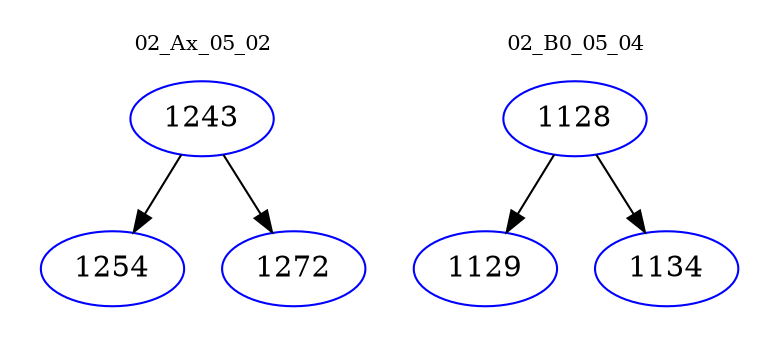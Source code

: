 digraph{
subgraph cluster_0 {
color = white
label = "02_Ax_05_02";
fontsize=10;
T0_1243 [label="1243", color="blue"]
T0_1243 -> T0_1254 [color="black"]
T0_1254 [label="1254", color="blue"]
T0_1243 -> T0_1272 [color="black"]
T0_1272 [label="1272", color="blue"]
}
subgraph cluster_1 {
color = white
label = "02_B0_05_04";
fontsize=10;
T1_1128 [label="1128", color="blue"]
T1_1128 -> T1_1129 [color="black"]
T1_1129 [label="1129", color="blue"]
T1_1128 -> T1_1134 [color="black"]
T1_1134 [label="1134", color="blue"]
}
}
